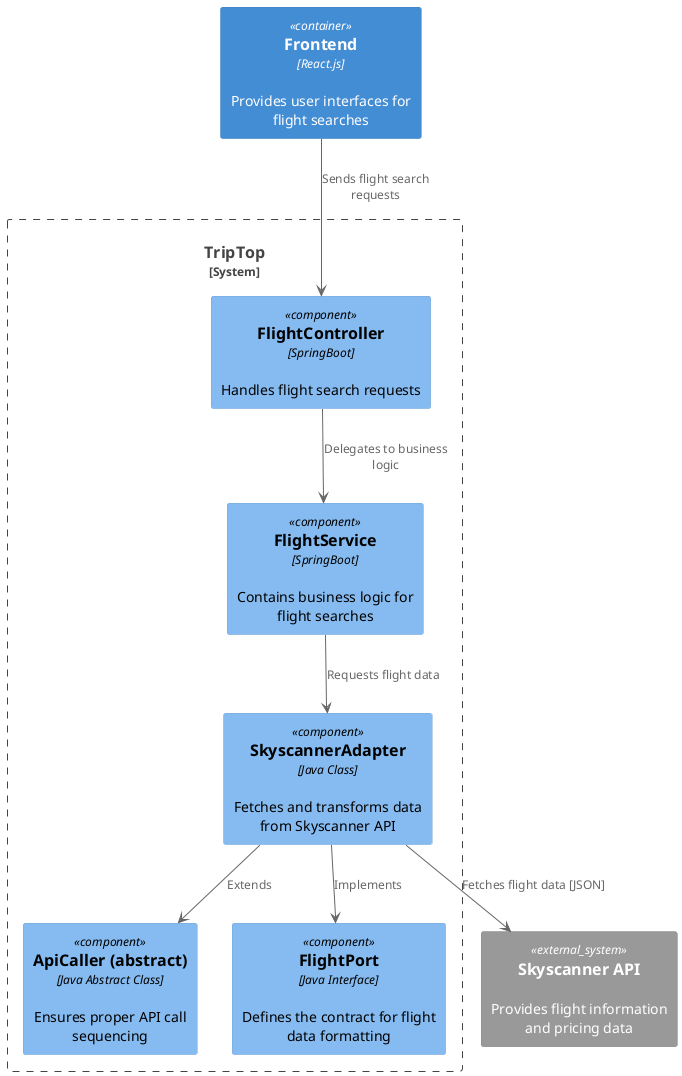 @startuml
!include <C4/C4_Container>
!include <C4/C4_Component>

Container("frontend", "Frontend", "React.js", "Provides user interfaces for flight searches")

System_Boundary(triptop_core, "TripTop") {
    Component("FlightController", "FlightController", "SpringBoot", "Handles flight search requests")
    Component("FlightService", "FlightService", "SpringBoot", "Contains business logic for flight searches")
    Component("ApiCaller", "ApiCaller (abstract)", "Java Abstract Class", "Ensures proper API call sequencing")
    Component("FlightPort", "FlightPort", "Java Interface", "Defines the contract for flight data formatting")
    Component("SkyscannerAdapter", "SkyscannerAdapter", "Java Class", "Fetches and transforms data from Skyscanner API")
}

System_Ext("SkyscannerAPI", "Skyscanner API", "Provides flight information and pricing data")

frontend --> FlightController : "Sends flight search requests"
FlightController --> FlightService : "Delegates to business logic"
FlightService --> SkyscannerAdapter : "Requests flight data"

SkyscannerAdapter --> ApiCaller : "Extends"
SkyscannerAdapter --> FlightPort : "Implements"

SkyscannerAdapter --> SkyscannerAPI : "Fetches flight data [JSON]"
@enduml
